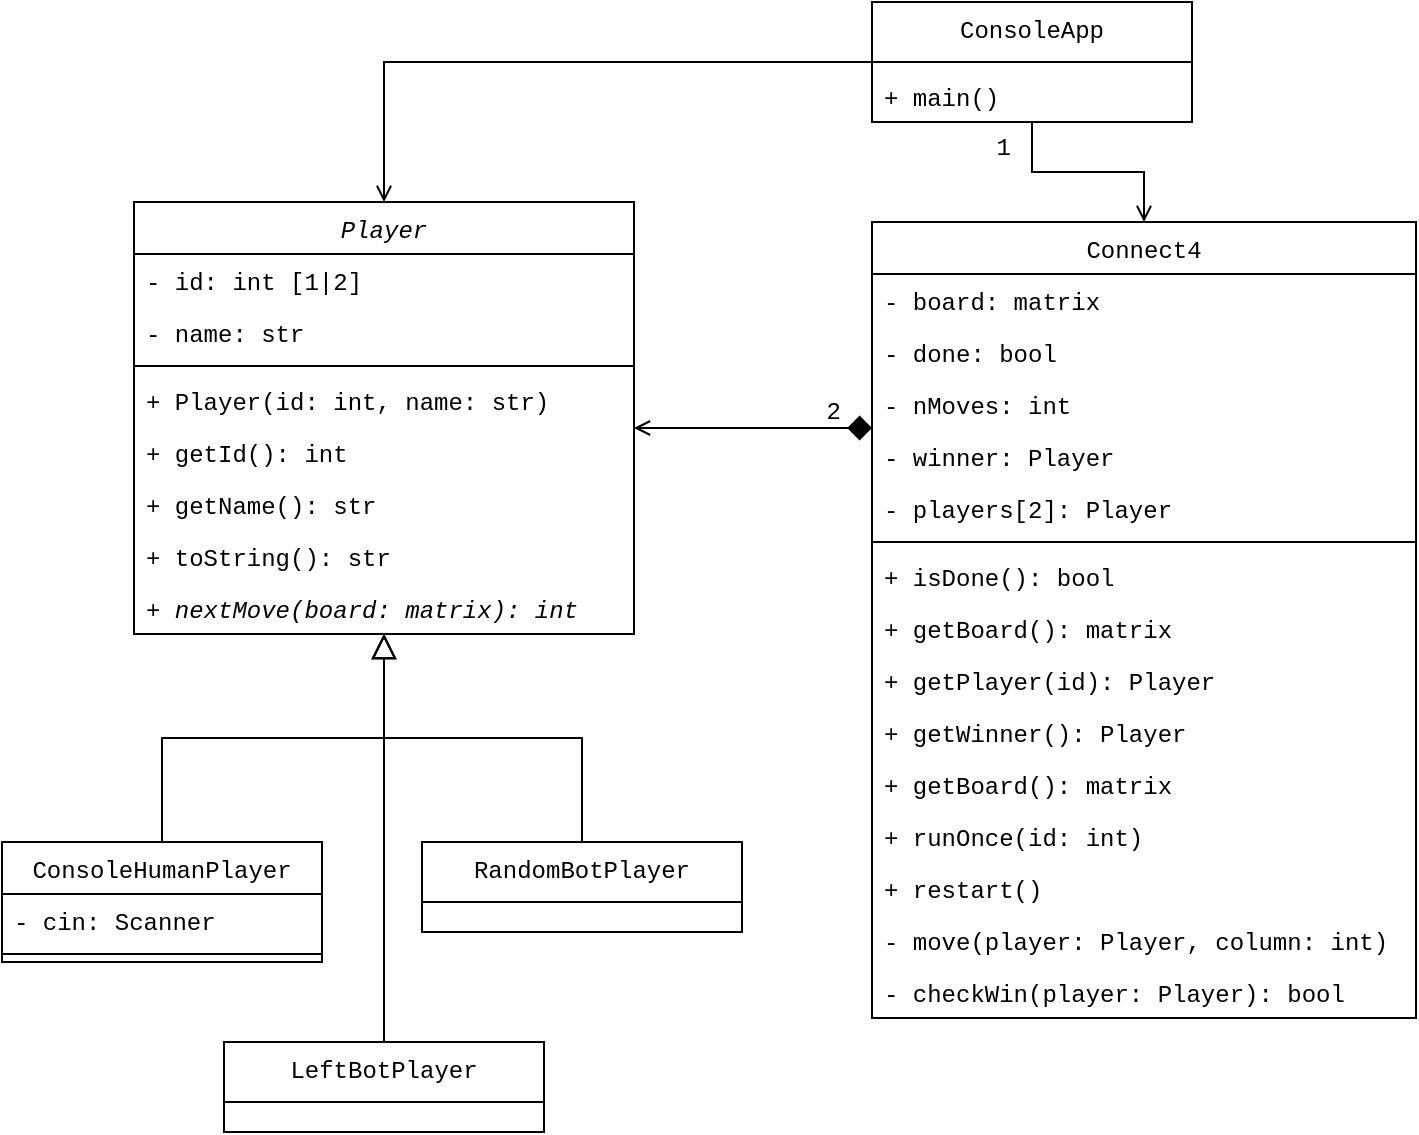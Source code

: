 <mxfile version="14.4.3" type="device"><diagram id="C5RBs43oDa-KdzZeNtuy" name="Page-1"><mxGraphModel dx="1098" dy="657" grid="1" gridSize="10" guides="1" tooltips="1" connect="1" arrows="1" fold="1" page="1" pageScale="1" pageWidth="827" pageHeight="1169" math="0" shadow="0"><root><mxCell id="WIyWlLk6GJQsqaUBKTNV-0"/><mxCell id="WIyWlLk6GJQsqaUBKTNV-1" parent="WIyWlLk6GJQsqaUBKTNV-0"/><mxCell id="aLS7c23yKKQ4hfiHpQws-1" style="edgeStyle=orthogonalEdgeStyle;rounded=0;orthogonalLoop=1;jettySize=auto;html=1;fontFamily=Courier New;startArrow=block;startFill=0;endSize=6;endArrow=none;endFill=0;startSize=10;" parent="WIyWlLk6GJQsqaUBKTNV-1" source="zkfFHV4jXpPFQw0GAbJ--0" target="Y7Sf1XmubRk1hqePaVCG-0" edge="1"><mxGeometry relative="1" as="geometry"/></mxCell><mxCell id="zkfFHV4jXpPFQw0GAbJ--0" value="Player" style="swimlane;fontStyle=2;align=center;verticalAlign=top;childLayout=stackLayout;horizontal=1;startSize=26;horizontalStack=0;resizeParent=1;resizeLast=0;collapsible=1;marginBottom=0;rounded=0;shadow=0;strokeWidth=1;fontFamily=Courier New;" parent="WIyWlLk6GJQsqaUBKTNV-1" vertex="1"><mxGeometry x="126" y="160" width="250" height="216" as="geometry"><mxRectangle x="230" y="140" width="160" height="26" as="alternateBounds"/></mxGeometry></mxCell><mxCell id="zkfFHV4jXpPFQw0GAbJ--1" value="- id: int [1|2]" style="text;align=left;verticalAlign=top;spacingLeft=4;spacingRight=4;overflow=hidden;rotatable=0;points=[[0,0.5],[1,0.5]];portConstraint=eastwest;fontFamily=Courier New;" parent="zkfFHV4jXpPFQw0GAbJ--0" vertex="1"><mxGeometry y="26" width="250" height="26" as="geometry"/></mxCell><mxCell id="zkfFHV4jXpPFQw0GAbJ--2" value="- name: str" style="text;align=left;verticalAlign=top;spacingLeft=4;spacingRight=4;overflow=hidden;rotatable=0;points=[[0,0.5],[1,0.5]];portConstraint=eastwest;rounded=0;shadow=0;html=0;fontFamily=Courier New;" parent="zkfFHV4jXpPFQw0GAbJ--0" vertex="1"><mxGeometry y="52" width="250" height="26" as="geometry"/></mxCell><mxCell id="zkfFHV4jXpPFQw0GAbJ--4" value="" style="line;html=1;strokeWidth=1;align=left;verticalAlign=middle;spacingTop=-1;spacingLeft=3;spacingRight=3;rotatable=0;labelPosition=right;points=[];portConstraint=eastwest;fontFamily=Courier New;" parent="zkfFHV4jXpPFQw0GAbJ--0" vertex="1"><mxGeometry y="78" width="250" height="8" as="geometry"/></mxCell><mxCell id="aLS7c23yKKQ4hfiHpQws-0" value="+ Player(id: int, name: str)" style="text;align=left;verticalAlign=top;spacingLeft=4;spacingRight=4;overflow=hidden;rotatable=0;points=[[0,0.5],[1,0.5]];portConstraint=eastwest;fontFamily=Courier New;" parent="zkfFHV4jXpPFQw0GAbJ--0" vertex="1"><mxGeometry y="86" width="250" height="26" as="geometry"/></mxCell><mxCell id="K3Dczj70vO66M3RNr7J7-17" value="+ getId(): int" style="text;align=left;verticalAlign=top;spacingLeft=4;spacingRight=4;overflow=hidden;rotatable=0;points=[[0,0.5],[1,0.5]];portConstraint=eastwest;fontFamily=Courier New;" parent="zkfFHV4jXpPFQw0GAbJ--0" vertex="1"><mxGeometry y="112" width="250" height="26" as="geometry"/></mxCell><mxCell id="K3Dczj70vO66M3RNr7J7-18" value="+ getName(): str" style="text;align=left;verticalAlign=top;spacingLeft=4;spacingRight=4;overflow=hidden;rotatable=0;points=[[0,0.5],[1,0.5]];portConstraint=eastwest;fontFamily=Courier New;" parent="zkfFHV4jXpPFQw0GAbJ--0" vertex="1"><mxGeometry y="138" width="250" height="26" as="geometry"/></mxCell><mxCell id="K3Dczj70vO66M3RNr7J7-21" value="+ toString(): str" style="text;align=left;verticalAlign=top;spacingLeft=4;spacingRight=4;overflow=hidden;rotatable=0;points=[[0,0.5],[1,0.5]];portConstraint=eastwest;fontFamily=Courier New;" parent="zkfFHV4jXpPFQw0GAbJ--0" vertex="1"><mxGeometry y="164" width="250" height="26" as="geometry"/></mxCell><mxCell id="zkfFHV4jXpPFQw0GAbJ--5" value="+ nextMove(board: matrix): int" style="text;align=left;verticalAlign=top;spacingLeft=4;spacingRight=4;overflow=hidden;rotatable=0;points=[[0,0.5],[1,0.5]];portConstraint=eastwest;fontStyle=2;fontFamily=Courier New;" parent="zkfFHV4jXpPFQw0GAbJ--0" vertex="1"><mxGeometry y="190" width="250" height="26" as="geometry"/></mxCell><mxCell id="zkfFHV4jXpPFQw0GAbJ--17" value="Connect4" style="swimlane;fontStyle=0;align=center;verticalAlign=top;childLayout=stackLayout;horizontal=1;startSize=26;horizontalStack=0;resizeParent=1;resizeLast=0;collapsible=1;marginBottom=0;rounded=0;shadow=0;strokeWidth=1;fontFamily=Courier New;" parent="WIyWlLk6GJQsqaUBKTNV-1" vertex="1"><mxGeometry x="495" y="170" width="272" height="398" as="geometry"><mxRectangle x="550" y="140" width="160" height="26" as="alternateBounds"/></mxGeometry></mxCell><mxCell id="zkfFHV4jXpPFQw0GAbJ--18" value="- board: matrix" style="text;align=left;verticalAlign=top;spacingLeft=4;spacingRight=4;overflow=hidden;rotatable=0;points=[[0,0.5],[1,0.5]];portConstraint=eastwest;fontFamily=Courier New;" parent="zkfFHV4jXpPFQw0GAbJ--17" vertex="1"><mxGeometry y="26" width="272" height="26" as="geometry"/></mxCell><mxCell id="K3Dczj70vO66M3RNr7J7-7" value="- done: bool" style="text;align=left;verticalAlign=top;spacingLeft=4;spacingRight=4;overflow=hidden;rotatable=0;points=[[0,0.5],[1,0.5]];portConstraint=eastwest;fontFamily=Courier New;" parent="zkfFHV4jXpPFQw0GAbJ--17" vertex="1"><mxGeometry y="52" width="272" height="26" as="geometry"/></mxCell><mxCell id="Y7Sf1XmubRk1hqePaVCG-4" value="- nMoves: int" style="text;align=left;verticalAlign=top;spacingLeft=4;spacingRight=4;overflow=hidden;rotatable=0;points=[[0,0.5],[1,0.5]];portConstraint=eastwest;fontFamily=Courier New;" parent="zkfFHV4jXpPFQw0GAbJ--17" vertex="1"><mxGeometry y="78" width="272" height="26" as="geometry"/></mxCell><mxCell id="Y7Sf1XmubRk1hqePaVCG-6" value="- winner: Player" style="text;align=left;verticalAlign=top;spacingLeft=4;spacingRight=4;overflow=hidden;rotatable=0;points=[[0,0.5],[1,0.5]];portConstraint=eastwest;fontFamily=Courier New;" parent="zkfFHV4jXpPFQw0GAbJ--17" vertex="1"><mxGeometry y="104" width="272" height="26" as="geometry"/></mxCell><mxCell id="K3Dczj70vO66M3RNr7J7-20" value="- players[2]: Player" style="text;align=left;verticalAlign=top;spacingLeft=4;spacingRight=4;overflow=hidden;rotatable=0;points=[[0,0.5],[1,0.5]];portConstraint=eastwest;fontFamily=Courier New;" parent="zkfFHV4jXpPFQw0GAbJ--17" vertex="1"><mxGeometry y="130" width="272" height="26" as="geometry"/></mxCell><mxCell id="zkfFHV4jXpPFQw0GAbJ--23" value="" style="line;html=1;strokeWidth=1;align=left;verticalAlign=middle;spacingTop=-1;spacingLeft=3;spacingRight=3;rotatable=0;labelPosition=right;points=[];portConstraint=eastwest;fontFamily=Courier New;" parent="zkfFHV4jXpPFQw0GAbJ--17" vertex="1"><mxGeometry y="156" width="272" height="8" as="geometry"/></mxCell><mxCell id="K3Dczj70vO66M3RNr7J7-8" value="+ isDone(): bool" style="text;align=left;verticalAlign=top;spacingLeft=4;spacingRight=4;overflow=hidden;rotatable=0;points=[[0,0.5],[1,0.5]];portConstraint=eastwest;fontFamily=Courier New;" parent="zkfFHV4jXpPFQw0GAbJ--17" vertex="1"><mxGeometry y="164" width="272" height="26" as="geometry"/></mxCell><mxCell id="K3Dczj70vO66M3RNr7J7-15" value="+ getBoard(): matrix" style="text;align=left;verticalAlign=top;spacingLeft=4;spacingRight=4;overflow=hidden;rotatable=0;points=[[0,0.5],[1,0.5]];portConstraint=eastwest;fontFamily=Courier New;" parent="zkfFHV4jXpPFQw0GAbJ--17" vertex="1"><mxGeometry y="190" width="272" height="26" as="geometry"/></mxCell><mxCell id="Y7Sf1XmubRk1hqePaVCG-7" value="+ getPlayer(id): Player" style="text;align=left;verticalAlign=top;spacingLeft=4;spacingRight=4;overflow=hidden;rotatable=0;points=[[0,0.5],[1,0.5]];portConstraint=eastwest;fontFamily=Courier New;" parent="zkfFHV4jXpPFQw0GAbJ--17" vertex="1"><mxGeometry y="216" width="272" height="26" as="geometry"/></mxCell><mxCell id="Y7Sf1XmubRk1hqePaVCG-9" value="+ getWinner(): Player" style="text;align=left;verticalAlign=top;spacingLeft=4;spacingRight=4;overflow=hidden;rotatable=0;points=[[0,0.5],[1,0.5]];portConstraint=eastwest;fontFamily=Courier New;" parent="zkfFHV4jXpPFQw0GAbJ--17" vertex="1"><mxGeometry y="242" width="272" height="26" as="geometry"/></mxCell><mxCell id="Y7Sf1XmubRk1hqePaVCG-8" value="+ getBoard(): matrix" style="text;align=left;verticalAlign=top;spacingLeft=4;spacingRight=4;overflow=hidden;rotatable=0;points=[[0,0.5],[1,0.5]];portConstraint=eastwest;fontFamily=Courier New;" parent="zkfFHV4jXpPFQw0GAbJ--17" vertex="1"><mxGeometry y="268" width="272" height="26" as="geometry"/></mxCell><mxCell id="K3Dczj70vO66M3RNr7J7-9" value="+ runOnce(id: int)" style="text;align=left;verticalAlign=top;spacingLeft=4;spacingRight=4;overflow=hidden;rotatable=0;points=[[0,0.5],[1,0.5]];portConstraint=eastwest;fontFamily=Courier New;" parent="zkfFHV4jXpPFQw0GAbJ--17" vertex="1"><mxGeometry y="294" width="272" height="26" as="geometry"/></mxCell><mxCell id="Y7Sf1XmubRk1hqePaVCG-5" value="+ restart()" style="text;align=left;verticalAlign=top;spacingLeft=4;spacingRight=4;overflow=hidden;rotatable=0;points=[[0,0.5],[1,0.5]];portConstraint=eastwest;fontFamily=Courier New;" parent="zkfFHV4jXpPFQw0GAbJ--17" vertex="1"><mxGeometry y="320" width="272" height="26" as="geometry"/></mxCell><mxCell id="zkfFHV4jXpPFQw0GAbJ--25" value="- move(player: Player, column: int)" style="text;align=left;verticalAlign=top;spacingLeft=4;spacingRight=4;overflow=hidden;rotatable=0;points=[[0,0.5],[1,0.5]];portConstraint=eastwest;fontFamily=Courier New;" parent="zkfFHV4jXpPFQw0GAbJ--17" vertex="1"><mxGeometry y="346" width="272" height="26" as="geometry"/></mxCell><mxCell id="zkfFHV4jXpPFQw0GAbJ--24" value="- checkWin(player: Player): bool" style="text;align=left;verticalAlign=top;spacingLeft=4;spacingRight=4;overflow=hidden;rotatable=0;points=[[0,0.5],[1,0.5]];portConstraint=eastwest;fontFamily=Courier New;" parent="zkfFHV4jXpPFQw0GAbJ--17" vertex="1"><mxGeometry y="372" width="272" height="26" as="geometry"/></mxCell><mxCell id="zkfFHV4jXpPFQw0GAbJ--26" value="" style="endArrow=diamond;shadow=0;strokeWidth=1;rounded=0;endFill=1;edgeStyle=elbowEdgeStyle;elbow=vertical;startArrow=open;startFill=0;startSize=6;endSize=10;fontFamily=Courier New;" parent="WIyWlLk6GJQsqaUBKTNV-1" source="zkfFHV4jXpPFQw0GAbJ--0" target="zkfFHV4jXpPFQw0GAbJ--17" edge="1"><mxGeometry x="0.5" y="41" relative="1" as="geometry"><mxPoint x="325" y="282" as="sourcePoint"/><mxPoint x="485" y="282" as="targetPoint"/><mxPoint x="-40" y="32" as="offset"/></mxGeometry></mxCell><mxCell id="zkfFHV4jXpPFQw0GAbJ--28" value="2" style="resizable=0;align=right;verticalAlign=bottom;labelBackgroundColor=none;fontSize=12;fontFamily=Courier New;" parent="zkfFHV4jXpPFQw0GAbJ--26" connectable="0" vertex="1"><mxGeometry x="1" relative="1" as="geometry"><mxPoint x="-14" as="offset"/></mxGeometry></mxCell><mxCell id="K3Dczj70vO66M3RNr7J7-2" style="edgeStyle=orthogonalEdgeStyle;rounded=0;orthogonalLoop=1;jettySize=auto;html=1;exitX=0.5;exitY=0;exitDx=0;exitDy=0;entryX=0.5;entryY=1;entryDx=0;entryDy=0;endArrow=block;endFill=0;endSize=10;fontFamily=Courier New;" parent="WIyWlLk6GJQsqaUBKTNV-1" source="K3Dczj70vO66M3RNr7J7-0" target="zkfFHV4jXpPFQw0GAbJ--0" edge="1"><mxGeometry relative="1" as="geometry"><mxPoint x="145" y="490" as="targetPoint"/></mxGeometry></mxCell><mxCell id="K3Dczj70vO66M3RNr7J7-0" value="ConsoleHumanPlayer" style="swimlane;fontStyle=0;align=center;verticalAlign=top;childLayout=stackLayout;horizontal=1;startSize=26;horizontalStack=0;resizeParent=1;resizeLast=0;collapsible=1;marginBottom=0;rounded=0;shadow=0;strokeWidth=1;swimlaneLine=1;fontFamily=Courier New;" parent="WIyWlLk6GJQsqaUBKTNV-1" vertex="1"><mxGeometry x="60" y="480" width="160" height="60" as="geometry"><mxRectangle x="130" y="380" width="160" height="26" as="alternateBounds"/></mxGeometry></mxCell><mxCell id="K3Dczj70vO66M3RNr7J7-19" value="- cin: Scanner" style="text;align=left;verticalAlign=top;spacingLeft=4;spacingRight=4;overflow=hidden;rotatable=0;points=[[0,0.5],[1,0.5]];portConstraint=eastwest;rounded=0;shadow=0;html=0;fontFamily=Courier New;" parent="K3Dczj70vO66M3RNr7J7-0" vertex="1"><mxGeometry y="26" width="160" height="26" as="geometry"/></mxCell><mxCell id="K3Dczj70vO66M3RNr7J7-1" value="" style="line;html=1;strokeWidth=1;align=left;verticalAlign=middle;spacingTop=-1;spacingLeft=3;spacingRight=3;rotatable=0;labelPosition=right;points=[];portConstraint=eastwest;fontFamily=Courier New;" parent="K3Dczj70vO66M3RNr7J7-0" vertex="1"><mxGeometry y="52" width="160" height="8" as="geometry"/></mxCell><mxCell id="K3Dczj70vO66M3RNr7J7-5" style="edgeStyle=orthogonalEdgeStyle;rounded=0;orthogonalLoop=1;jettySize=auto;html=1;entryX=0.5;entryY=1;entryDx=0;entryDy=0;endArrow=block;endFill=0;endSize=10;fontFamily=Courier New;" parent="WIyWlLk6GJQsqaUBKTNV-1" source="K3Dczj70vO66M3RNr7J7-3" target="zkfFHV4jXpPFQw0GAbJ--0" edge="1"><mxGeometry relative="1" as="geometry"><mxPoint x="355" y="490" as="targetPoint"/></mxGeometry></mxCell><mxCell id="K3Dczj70vO66M3RNr7J7-3" value="RandomBotPlayer" style="swimlane;fontStyle=0;align=center;verticalAlign=top;childLayout=stackLayout;horizontal=1;startSize=26;horizontalStack=0;resizeParent=1;resizeLast=0;collapsible=1;marginBottom=0;rounded=0;shadow=0;strokeWidth=1;swimlaneLine=0;fontFamily=Courier New;" parent="WIyWlLk6GJQsqaUBKTNV-1" vertex="1"><mxGeometry x="270" y="480" width="160" height="45" as="geometry"><mxRectangle x="130" y="380" width="160" height="26" as="alternateBounds"/></mxGeometry></mxCell><mxCell id="K3Dczj70vO66M3RNr7J7-4" value="" style="line;html=1;strokeWidth=1;align=left;verticalAlign=middle;spacingTop=-1;spacingLeft=3;spacingRight=3;rotatable=0;labelPosition=right;points=[];portConstraint=eastwest;fontFamily=Courier New;" parent="K3Dczj70vO66M3RNr7J7-3" vertex="1"><mxGeometry y="26" width="160" height="8" as="geometry"/></mxCell><mxCell id="K3Dczj70vO66M3RNr7J7-13" style="edgeStyle=orthogonalEdgeStyle;rounded=0;orthogonalLoop=1;jettySize=auto;html=1;startArrow=open;startFill=0;startSize=6;endArrow=none;endFill=0;endSize=10;fontFamily=Courier New;" parent="WIyWlLk6GJQsqaUBKTNV-1" source="zkfFHV4jXpPFQw0GAbJ--17" target="K3Dczj70vO66M3RNr7J7-10" edge="1"><mxGeometry relative="1" as="geometry"/></mxCell><mxCell id="K3Dczj70vO66M3RNr7J7-16" style="edgeStyle=orthogonalEdgeStyle;rounded=0;orthogonalLoop=1;jettySize=auto;html=1;startArrow=open;startFill=0;startSize=6;endArrow=none;endFill=0;endSize=10;exitX=0.5;exitY=0;exitDx=0;exitDy=0;entryX=0;entryY=0.5;entryDx=0;entryDy=0;fontFamily=Courier New;" parent="WIyWlLk6GJQsqaUBKTNV-1" source="zkfFHV4jXpPFQw0GAbJ--0" target="K3Dczj70vO66M3RNr7J7-10" edge="1"><mxGeometry relative="1" as="geometry"/></mxCell><mxCell id="K3Dczj70vO66M3RNr7J7-10" value="ConsoleApp" style="swimlane;fontStyle=0;align=center;verticalAlign=top;childLayout=stackLayout;horizontal=1;startSize=26;horizontalStack=0;resizeParent=1;resizeLast=0;collapsible=1;marginBottom=0;rounded=0;shadow=0;strokeWidth=1;swimlaneLine=0;fontFamily=Courier New;" parent="WIyWlLk6GJQsqaUBKTNV-1" vertex="1"><mxGeometry x="495" y="60" width="160" height="60" as="geometry"><mxRectangle x="130" y="380" width="160" height="26" as="alternateBounds"/></mxGeometry></mxCell><mxCell id="K3Dczj70vO66M3RNr7J7-11" value="" style="line;html=1;strokeWidth=1;align=left;verticalAlign=middle;spacingTop=-1;spacingLeft=3;spacingRight=3;rotatable=0;labelPosition=right;points=[];portConstraint=eastwest;fontFamily=Courier New;" parent="K3Dczj70vO66M3RNr7J7-10" vertex="1"><mxGeometry y="26" width="160" height="8" as="geometry"/></mxCell><mxCell id="K3Dczj70vO66M3RNr7J7-12" value="+ main()" style="text;align=left;verticalAlign=top;spacingLeft=4;spacingRight=4;overflow=hidden;rotatable=0;points=[[0,0.5],[1,0.5]];portConstraint=eastwest;fontFamily=Courier New;" parent="K3Dczj70vO66M3RNr7J7-10" vertex="1"><mxGeometry y="34" width="160" height="26" as="geometry"/></mxCell><mxCell id="K3Dczj70vO66M3RNr7J7-14" value="1" style="resizable=0;align=right;verticalAlign=bottom;labelBackgroundColor=none;fontSize=12;fontFamily=Courier New;" parent="WIyWlLk6GJQsqaUBKTNV-1" connectable="0" vertex="1"><mxGeometry x="575" y="260" as="geometry"><mxPoint x="-9" y="-119" as="offset"/></mxGeometry></mxCell><mxCell id="Y7Sf1XmubRk1hqePaVCG-0" value="LeftBotPlayer" style="swimlane;fontStyle=0;align=center;verticalAlign=top;childLayout=stackLayout;horizontal=1;startSize=26;horizontalStack=0;resizeParent=1;resizeLast=0;collapsible=1;marginBottom=0;rounded=0;shadow=0;strokeWidth=1;swimlaneLine=0;fontFamily=Courier New;" parent="WIyWlLk6GJQsqaUBKTNV-1" vertex="1"><mxGeometry x="171" y="580" width="160" height="45" as="geometry"><mxRectangle x="130" y="380" width="160" height="26" as="alternateBounds"/></mxGeometry></mxCell><mxCell id="Y7Sf1XmubRk1hqePaVCG-1" value="" style="line;html=1;strokeWidth=1;align=left;verticalAlign=middle;spacingTop=-1;spacingLeft=3;spacingRight=3;rotatable=0;labelPosition=right;points=[];portConstraint=eastwest;fontFamily=Courier New;" parent="Y7Sf1XmubRk1hqePaVCG-0" vertex="1"><mxGeometry y="26" width="160" height="8" as="geometry"/></mxCell></root></mxGraphModel></diagram></mxfile>